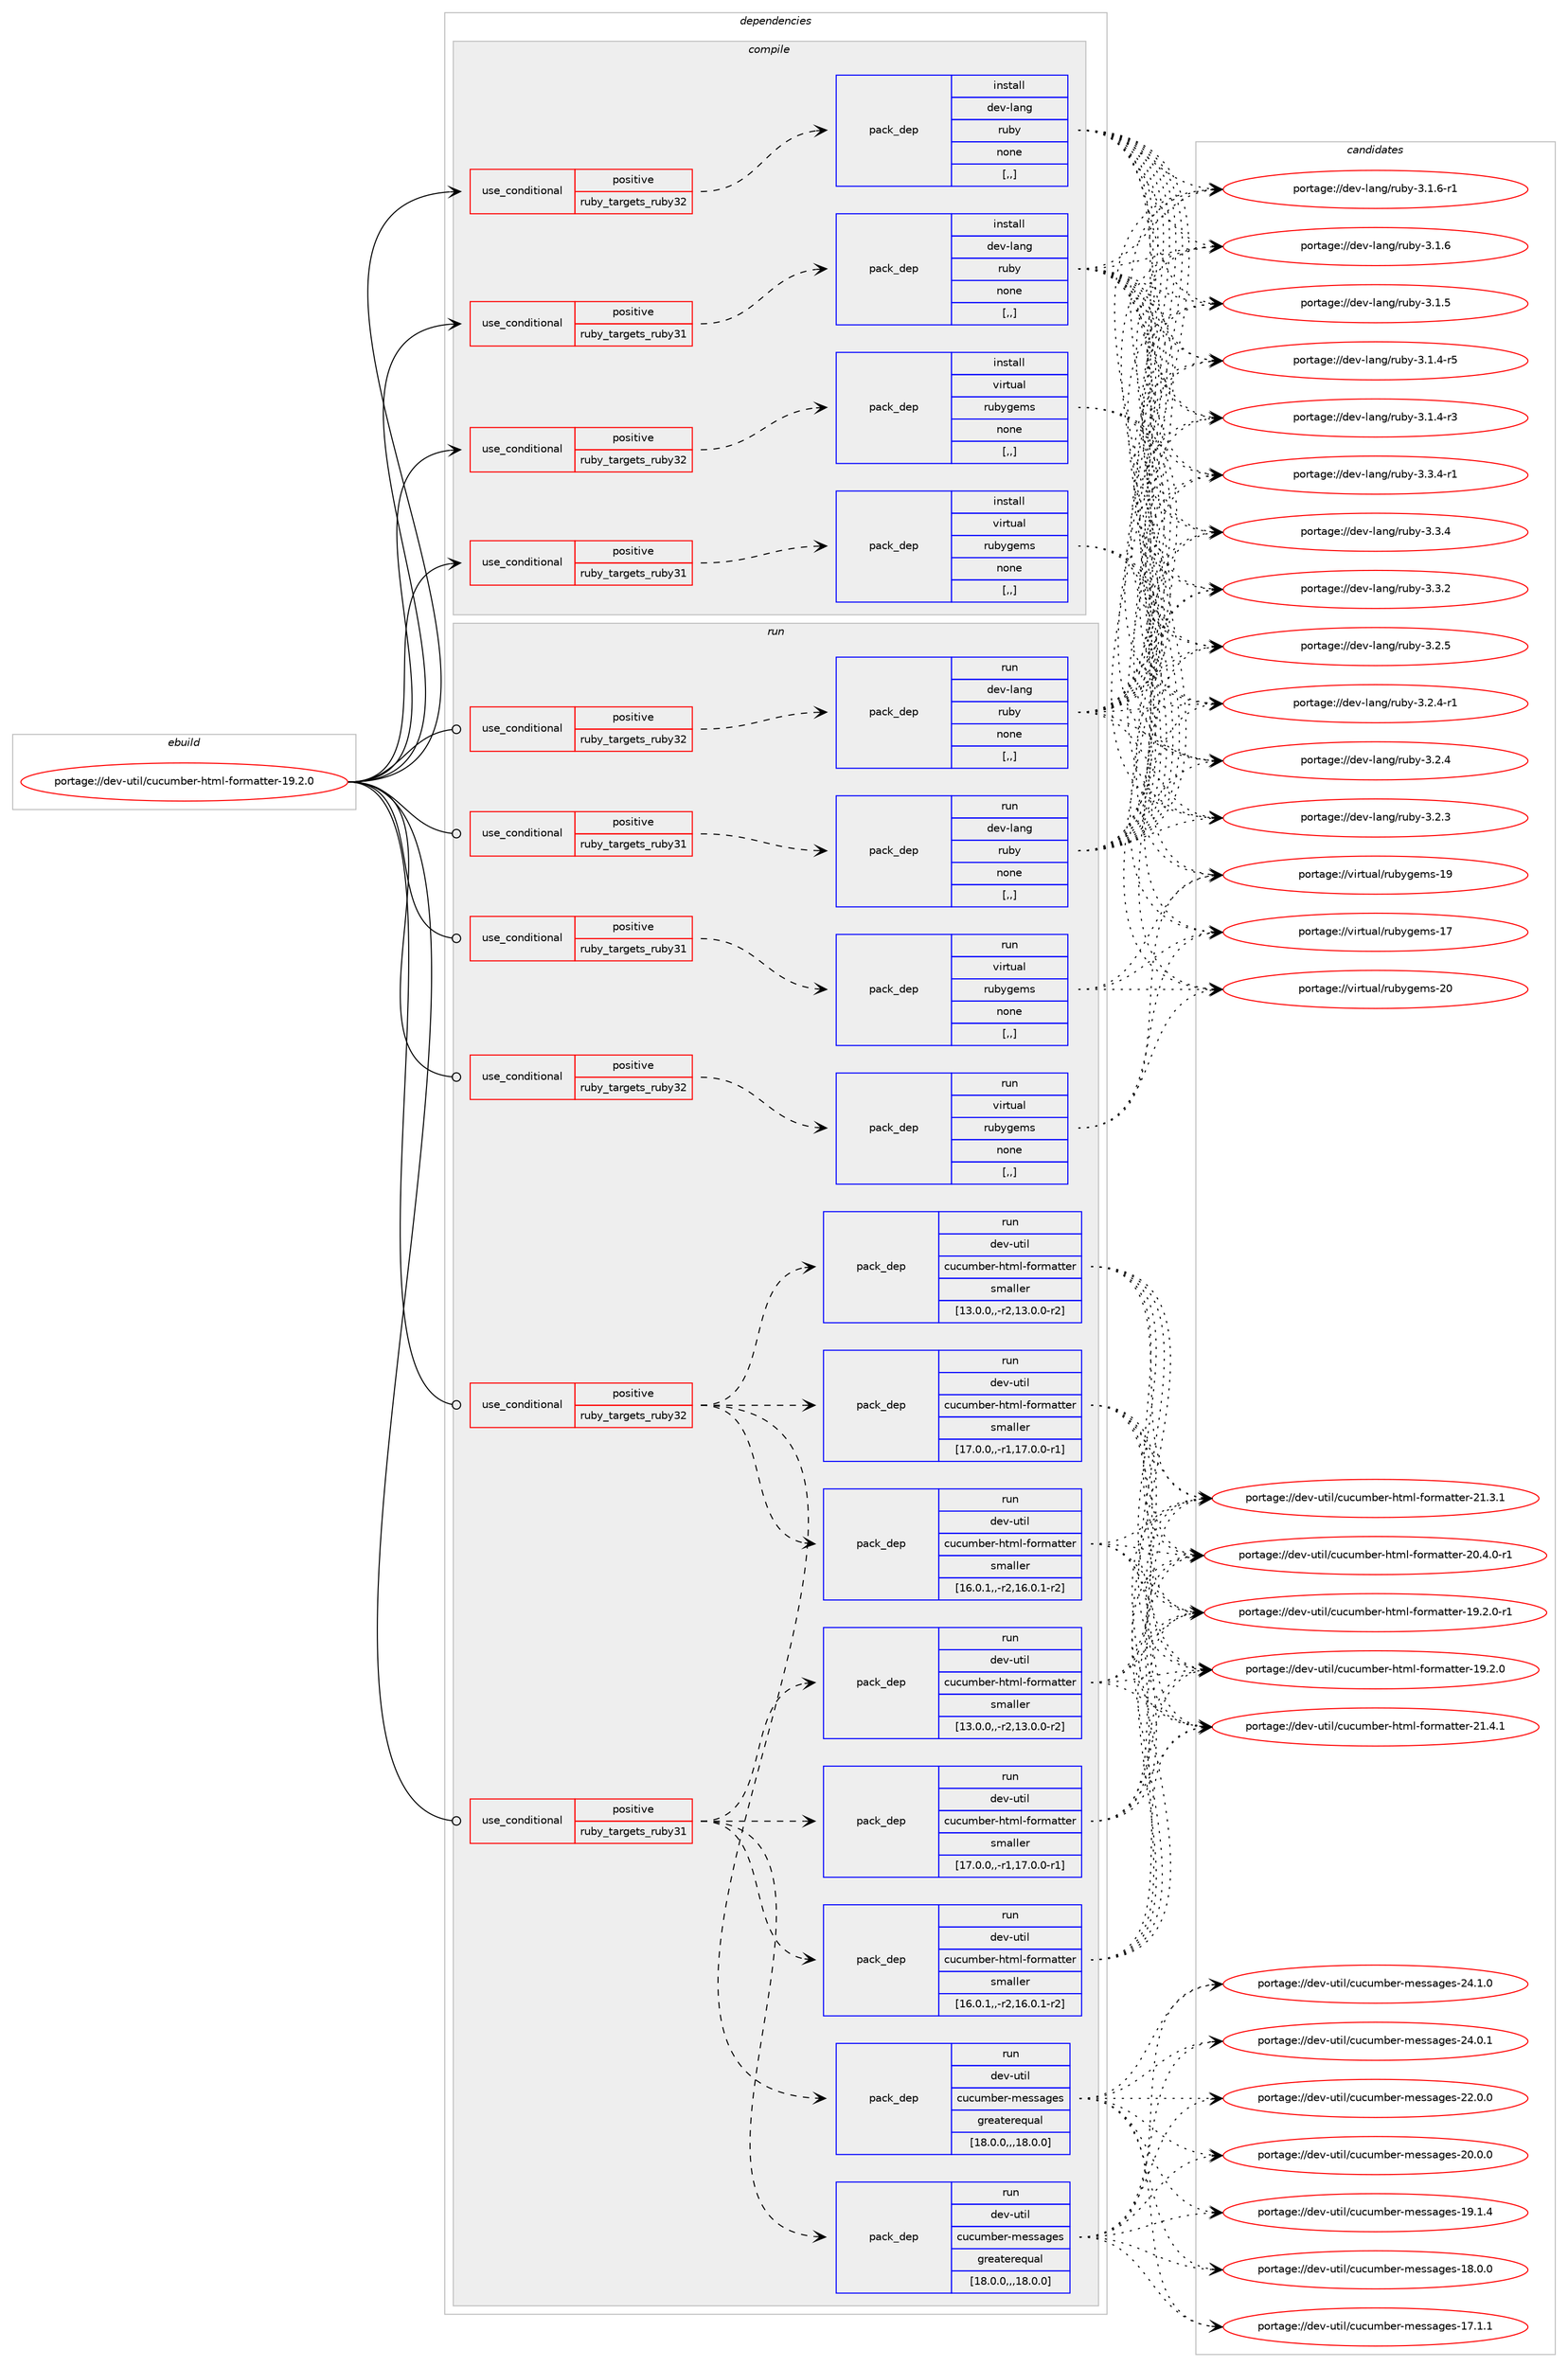 digraph prolog {

# *************
# Graph options
# *************

newrank=true;
concentrate=true;
compound=true;
graph [rankdir=LR,fontname=Helvetica,fontsize=10,ranksep=1.5];#, ranksep=2.5, nodesep=0.2];
edge  [arrowhead=vee];
node  [fontname=Helvetica,fontsize=10];

# **********
# The ebuild
# **********

subgraph cluster_leftcol {
color=gray;
label=<<i>ebuild</i>>;
id [label="portage://dev-util/cucumber-html-formatter-19.2.0", color=red, width=4, href="../dev-util/cucumber-html-formatter-19.2.0.svg"];
}

# ****************
# The dependencies
# ****************

subgraph cluster_midcol {
color=gray;
label=<<i>dependencies</i>>;
subgraph cluster_compile {
fillcolor="#eeeeee";
style=filled;
label=<<i>compile</i>>;
subgraph cond59977 {
dependency213112 [label=<<TABLE BORDER="0" CELLBORDER="1" CELLSPACING="0" CELLPADDING="4"><TR><TD ROWSPAN="3" CELLPADDING="10">use_conditional</TD></TR><TR><TD>positive</TD></TR><TR><TD>ruby_targets_ruby31</TD></TR></TABLE>>, shape=none, color=red];
subgraph pack151736 {
dependency213113 [label=<<TABLE BORDER="0" CELLBORDER="1" CELLSPACING="0" CELLPADDING="4" WIDTH="220"><TR><TD ROWSPAN="6" CELLPADDING="30">pack_dep</TD></TR><TR><TD WIDTH="110">install</TD></TR><TR><TD>dev-lang</TD></TR><TR><TD>ruby</TD></TR><TR><TD>none</TD></TR><TR><TD>[,,]</TD></TR></TABLE>>, shape=none, color=blue];
}
dependency213112:e -> dependency213113:w [weight=20,style="dashed",arrowhead="vee"];
}
id:e -> dependency213112:w [weight=20,style="solid",arrowhead="vee"];
subgraph cond59978 {
dependency213114 [label=<<TABLE BORDER="0" CELLBORDER="1" CELLSPACING="0" CELLPADDING="4"><TR><TD ROWSPAN="3" CELLPADDING="10">use_conditional</TD></TR><TR><TD>positive</TD></TR><TR><TD>ruby_targets_ruby31</TD></TR></TABLE>>, shape=none, color=red];
subgraph pack151737 {
dependency213115 [label=<<TABLE BORDER="0" CELLBORDER="1" CELLSPACING="0" CELLPADDING="4" WIDTH="220"><TR><TD ROWSPAN="6" CELLPADDING="30">pack_dep</TD></TR><TR><TD WIDTH="110">install</TD></TR><TR><TD>virtual</TD></TR><TR><TD>rubygems</TD></TR><TR><TD>none</TD></TR><TR><TD>[,,]</TD></TR></TABLE>>, shape=none, color=blue];
}
dependency213114:e -> dependency213115:w [weight=20,style="dashed",arrowhead="vee"];
}
id:e -> dependency213114:w [weight=20,style="solid",arrowhead="vee"];
subgraph cond59979 {
dependency213116 [label=<<TABLE BORDER="0" CELLBORDER="1" CELLSPACING="0" CELLPADDING="4"><TR><TD ROWSPAN="3" CELLPADDING="10">use_conditional</TD></TR><TR><TD>positive</TD></TR><TR><TD>ruby_targets_ruby32</TD></TR></TABLE>>, shape=none, color=red];
subgraph pack151738 {
dependency213117 [label=<<TABLE BORDER="0" CELLBORDER="1" CELLSPACING="0" CELLPADDING="4" WIDTH="220"><TR><TD ROWSPAN="6" CELLPADDING="30">pack_dep</TD></TR><TR><TD WIDTH="110">install</TD></TR><TR><TD>dev-lang</TD></TR><TR><TD>ruby</TD></TR><TR><TD>none</TD></TR><TR><TD>[,,]</TD></TR></TABLE>>, shape=none, color=blue];
}
dependency213116:e -> dependency213117:w [weight=20,style="dashed",arrowhead="vee"];
}
id:e -> dependency213116:w [weight=20,style="solid",arrowhead="vee"];
subgraph cond59980 {
dependency213118 [label=<<TABLE BORDER="0" CELLBORDER="1" CELLSPACING="0" CELLPADDING="4"><TR><TD ROWSPAN="3" CELLPADDING="10">use_conditional</TD></TR><TR><TD>positive</TD></TR><TR><TD>ruby_targets_ruby32</TD></TR></TABLE>>, shape=none, color=red];
subgraph pack151739 {
dependency213119 [label=<<TABLE BORDER="0" CELLBORDER="1" CELLSPACING="0" CELLPADDING="4" WIDTH="220"><TR><TD ROWSPAN="6" CELLPADDING="30">pack_dep</TD></TR><TR><TD WIDTH="110">install</TD></TR><TR><TD>virtual</TD></TR><TR><TD>rubygems</TD></TR><TR><TD>none</TD></TR><TR><TD>[,,]</TD></TR></TABLE>>, shape=none, color=blue];
}
dependency213118:e -> dependency213119:w [weight=20,style="dashed",arrowhead="vee"];
}
id:e -> dependency213118:w [weight=20,style="solid",arrowhead="vee"];
}
subgraph cluster_compileandrun {
fillcolor="#eeeeee";
style=filled;
label=<<i>compile and run</i>>;
}
subgraph cluster_run {
fillcolor="#eeeeee";
style=filled;
label=<<i>run</i>>;
subgraph cond59981 {
dependency213120 [label=<<TABLE BORDER="0" CELLBORDER="1" CELLSPACING="0" CELLPADDING="4"><TR><TD ROWSPAN="3" CELLPADDING="10">use_conditional</TD></TR><TR><TD>positive</TD></TR><TR><TD>ruby_targets_ruby31</TD></TR></TABLE>>, shape=none, color=red];
subgraph pack151740 {
dependency213121 [label=<<TABLE BORDER="0" CELLBORDER="1" CELLSPACING="0" CELLPADDING="4" WIDTH="220"><TR><TD ROWSPAN="6" CELLPADDING="30">pack_dep</TD></TR><TR><TD WIDTH="110">run</TD></TR><TR><TD>dev-lang</TD></TR><TR><TD>ruby</TD></TR><TR><TD>none</TD></TR><TR><TD>[,,]</TD></TR></TABLE>>, shape=none, color=blue];
}
dependency213120:e -> dependency213121:w [weight=20,style="dashed",arrowhead="vee"];
}
id:e -> dependency213120:w [weight=20,style="solid",arrowhead="odot"];
subgraph cond59982 {
dependency213122 [label=<<TABLE BORDER="0" CELLBORDER="1" CELLSPACING="0" CELLPADDING="4"><TR><TD ROWSPAN="3" CELLPADDING="10">use_conditional</TD></TR><TR><TD>positive</TD></TR><TR><TD>ruby_targets_ruby31</TD></TR></TABLE>>, shape=none, color=red];
subgraph pack151741 {
dependency213123 [label=<<TABLE BORDER="0" CELLBORDER="1" CELLSPACING="0" CELLPADDING="4" WIDTH="220"><TR><TD ROWSPAN="6" CELLPADDING="30">pack_dep</TD></TR><TR><TD WIDTH="110">run</TD></TR><TR><TD>dev-util</TD></TR><TR><TD>cucumber-messages</TD></TR><TR><TD>greaterequal</TD></TR><TR><TD>[18.0.0,,,18.0.0]</TD></TR></TABLE>>, shape=none, color=blue];
}
dependency213122:e -> dependency213123:w [weight=20,style="dashed",arrowhead="vee"];
subgraph pack151742 {
dependency213124 [label=<<TABLE BORDER="0" CELLBORDER="1" CELLSPACING="0" CELLPADDING="4" WIDTH="220"><TR><TD ROWSPAN="6" CELLPADDING="30">pack_dep</TD></TR><TR><TD WIDTH="110">run</TD></TR><TR><TD>dev-util</TD></TR><TR><TD>cucumber-html-formatter</TD></TR><TR><TD>smaller</TD></TR><TR><TD>[13.0.0,,-r2,13.0.0-r2]</TD></TR></TABLE>>, shape=none, color=blue];
}
dependency213122:e -> dependency213124:w [weight=20,style="dashed",arrowhead="vee"];
subgraph pack151743 {
dependency213125 [label=<<TABLE BORDER="0" CELLBORDER="1" CELLSPACING="0" CELLPADDING="4" WIDTH="220"><TR><TD ROWSPAN="6" CELLPADDING="30">pack_dep</TD></TR><TR><TD WIDTH="110">run</TD></TR><TR><TD>dev-util</TD></TR><TR><TD>cucumber-html-formatter</TD></TR><TR><TD>smaller</TD></TR><TR><TD>[16.0.1,,-r2,16.0.1-r2]</TD></TR></TABLE>>, shape=none, color=blue];
}
dependency213122:e -> dependency213125:w [weight=20,style="dashed",arrowhead="vee"];
subgraph pack151744 {
dependency213126 [label=<<TABLE BORDER="0" CELLBORDER="1" CELLSPACING="0" CELLPADDING="4" WIDTH="220"><TR><TD ROWSPAN="6" CELLPADDING="30">pack_dep</TD></TR><TR><TD WIDTH="110">run</TD></TR><TR><TD>dev-util</TD></TR><TR><TD>cucumber-html-formatter</TD></TR><TR><TD>smaller</TD></TR><TR><TD>[17.0.0,,-r1,17.0.0-r1]</TD></TR></TABLE>>, shape=none, color=blue];
}
dependency213122:e -> dependency213126:w [weight=20,style="dashed",arrowhead="vee"];
}
id:e -> dependency213122:w [weight=20,style="solid",arrowhead="odot"];
subgraph cond59983 {
dependency213127 [label=<<TABLE BORDER="0" CELLBORDER="1" CELLSPACING="0" CELLPADDING="4"><TR><TD ROWSPAN="3" CELLPADDING="10">use_conditional</TD></TR><TR><TD>positive</TD></TR><TR><TD>ruby_targets_ruby31</TD></TR></TABLE>>, shape=none, color=red];
subgraph pack151745 {
dependency213128 [label=<<TABLE BORDER="0" CELLBORDER="1" CELLSPACING="0" CELLPADDING="4" WIDTH="220"><TR><TD ROWSPAN="6" CELLPADDING="30">pack_dep</TD></TR><TR><TD WIDTH="110">run</TD></TR><TR><TD>virtual</TD></TR><TR><TD>rubygems</TD></TR><TR><TD>none</TD></TR><TR><TD>[,,]</TD></TR></TABLE>>, shape=none, color=blue];
}
dependency213127:e -> dependency213128:w [weight=20,style="dashed",arrowhead="vee"];
}
id:e -> dependency213127:w [weight=20,style="solid",arrowhead="odot"];
subgraph cond59984 {
dependency213129 [label=<<TABLE BORDER="0" CELLBORDER="1" CELLSPACING="0" CELLPADDING="4"><TR><TD ROWSPAN="3" CELLPADDING="10">use_conditional</TD></TR><TR><TD>positive</TD></TR><TR><TD>ruby_targets_ruby32</TD></TR></TABLE>>, shape=none, color=red];
subgraph pack151746 {
dependency213130 [label=<<TABLE BORDER="0" CELLBORDER="1" CELLSPACING="0" CELLPADDING="4" WIDTH="220"><TR><TD ROWSPAN="6" CELLPADDING="30">pack_dep</TD></TR><TR><TD WIDTH="110">run</TD></TR><TR><TD>dev-lang</TD></TR><TR><TD>ruby</TD></TR><TR><TD>none</TD></TR><TR><TD>[,,]</TD></TR></TABLE>>, shape=none, color=blue];
}
dependency213129:e -> dependency213130:w [weight=20,style="dashed",arrowhead="vee"];
}
id:e -> dependency213129:w [weight=20,style="solid",arrowhead="odot"];
subgraph cond59985 {
dependency213131 [label=<<TABLE BORDER="0" CELLBORDER="1" CELLSPACING="0" CELLPADDING="4"><TR><TD ROWSPAN="3" CELLPADDING="10">use_conditional</TD></TR><TR><TD>positive</TD></TR><TR><TD>ruby_targets_ruby32</TD></TR></TABLE>>, shape=none, color=red];
subgraph pack151747 {
dependency213132 [label=<<TABLE BORDER="0" CELLBORDER="1" CELLSPACING="0" CELLPADDING="4" WIDTH="220"><TR><TD ROWSPAN="6" CELLPADDING="30">pack_dep</TD></TR><TR><TD WIDTH="110">run</TD></TR><TR><TD>dev-util</TD></TR><TR><TD>cucumber-messages</TD></TR><TR><TD>greaterequal</TD></TR><TR><TD>[18.0.0,,,18.0.0]</TD></TR></TABLE>>, shape=none, color=blue];
}
dependency213131:e -> dependency213132:w [weight=20,style="dashed",arrowhead="vee"];
subgraph pack151748 {
dependency213133 [label=<<TABLE BORDER="0" CELLBORDER="1" CELLSPACING="0" CELLPADDING="4" WIDTH="220"><TR><TD ROWSPAN="6" CELLPADDING="30">pack_dep</TD></TR><TR><TD WIDTH="110">run</TD></TR><TR><TD>dev-util</TD></TR><TR><TD>cucumber-html-formatter</TD></TR><TR><TD>smaller</TD></TR><TR><TD>[13.0.0,,-r2,13.0.0-r2]</TD></TR></TABLE>>, shape=none, color=blue];
}
dependency213131:e -> dependency213133:w [weight=20,style="dashed",arrowhead="vee"];
subgraph pack151749 {
dependency213134 [label=<<TABLE BORDER="0" CELLBORDER="1" CELLSPACING="0" CELLPADDING="4" WIDTH="220"><TR><TD ROWSPAN="6" CELLPADDING="30">pack_dep</TD></TR><TR><TD WIDTH="110">run</TD></TR><TR><TD>dev-util</TD></TR><TR><TD>cucumber-html-formatter</TD></TR><TR><TD>smaller</TD></TR><TR><TD>[16.0.1,,-r2,16.0.1-r2]</TD></TR></TABLE>>, shape=none, color=blue];
}
dependency213131:e -> dependency213134:w [weight=20,style="dashed",arrowhead="vee"];
subgraph pack151750 {
dependency213135 [label=<<TABLE BORDER="0" CELLBORDER="1" CELLSPACING="0" CELLPADDING="4" WIDTH="220"><TR><TD ROWSPAN="6" CELLPADDING="30">pack_dep</TD></TR><TR><TD WIDTH="110">run</TD></TR><TR><TD>dev-util</TD></TR><TR><TD>cucumber-html-formatter</TD></TR><TR><TD>smaller</TD></TR><TR><TD>[17.0.0,,-r1,17.0.0-r1]</TD></TR></TABLE>>, shape=none, color=blue];
}
dependency213131:e -> dependency213135:w [weight=20,style="dashed",arrowhead="vee"];
}
id:e -> dependency213131:w [weight=20,style="solid",arrowhead="odot"];
subgraph cond59986 {
dependency213136 [label=<<TABLE BORDER="0" CELLBORDER="1" CELLSPACING="0" CELLPADDING="4"><TR><TD ROWSPAN="3" CELLPADDING="10">use_conditional</TD></TR><TR><TD>positive</TD></TR><TR><TD>ruby_targets_ruby32</TD></TR></TABLE>>, shape=none, color=red];
subgraph pack151751 {
dependency213137 [label=<<TABLE BORDER="0" CELLBORDER="1" CELLSPACING="0" CELLPADDING="4" WIDTH="220"><TR><TD ROWSPAN="6" CELLPADDING="30">pack_dep</TD></TR><TR><TD WIDTH="110">run</TD></TR><TR><TD>virtual</TD></TR><TR><TD>rubygems</TD></TR><TR><TD>none</TD></TR><TR><TD>[,,]</TD></TR></TABLE>>, shape=none, color=blue];
}
dependency213136:e -> dependency213137:w [weight=20,style="dashed",arrowhead="vee"];
}
id:e -> dependency213136:w [weight=20,style="solid",arrowhead="odot"];
}
}

# **************
# The candidates
# **************

subgraph cluster_choices {
rank=same;
color=gray;
label=<<i>candidates</i>>;

subgraph choice151736 {
color=black;
nodesep=1;
choice100101118451089711010347114117981214551465146524511449 [label="portage://dev-lang/ruby-3.3.4-r1", color=red, width=4,href="../dev-lang/ruby-3.3.4-r1.svg"];
choice10010111845108971101034711411798121455146514652 [label="portage://dev-lang/ruby-3.3.4", color=red, width=4,href="../dev-lang/ruby-3.3.4.svg"];
choice10010111845108971101034711411798121455146514650 [label="portage://dev-lang/ruby-3.3.2", color=red, width=4,href="../dev-lang/ruby-3.3.2.svg"];
choice10010111845108971101034711411798121455146504653 [label="portage://dev-lang/ruby-3.2.5", color=red, width=4,href="../dev-lang/ruby-3.2.5.svg"];
choice100101118451089711010347114117981214551465046524511449 [label="portage://dev-lang/ruby-3.2.4-r1", color=red, width=4,href="../dev-lang/ruby-3.2.4-r1.svg"];
choice10010111845108971101034711411798121455146504652 [label="portage://dev-lang/ruby-3.2.4", color=red, width=4,href="../dev-lang/ruby-3.2.4.svg"];
choice10010111845108971101034711411798121455146504651 [label="portage://dev-lang/ruby-3.2.3", color=red, width=4,href="../dev-lang/ruby-3.2.3.svg"];
choice100101118451089711010347114117981214551464946544511449 [label="portage://dev-lang/ruby-3.1.6-r1", color=red, width=4,href="../dev-lang/ruby-3.1.6-r1.svg"];
choice10010111845108971101034711411798121455146494654 [label="portage://dev-lang/ruby-3.1.6", color=red, width=4,href="../dev-lang/ruby-3.1.6.svg"];
choice10010111845108971101034711411798121455146494653 [label="portage://dev-lang/ruby-3.1.5", color=red, width=4,href="../dev-lang/ruby-3.1.5.svg"];
choice100101118451089711010347114117981214551464946524511453 [label="portage://dev-lang/ruby-3.1.4-r5", color=red, width=4,href="../dev-lang/ruby-3.1.4-r5.svg"];
choice100101118451089711010347114117981214551464946524511451 [label="portage://dev-lang/ruby-3.1.4-r3", color=red, width=4,href="../dev-lang/ruby-3.1.4-r3.svg"];
dependency213113:e -> choice100101118451089711010347114117981214551465146524511449:w [style=dotted,weight="100"];
dependency213113:e -> choice10010111845108971101034711411798121455146514652:w [style=dotted,weight="100"];
dependency213113:e -> choice10010111845108971101034711411798121455146514650:w [style=dotted,weight="100"];
dependency213113:e -> choice10010111845108971101034711411798121455146504653:w [style=dotted,weight="100"];
dependency213113:e -> choice100101118451089711010347114117981214551465046524511449:w [style=dotted,weight="100"];
dependency213113:e -> choice10010111845108971101034711411798121455146504652:w [style=dotted,weight="100"];
dependency213113:e -> choice10010111845108971101034711411798121455146504651:w [style=dotted,weight="100"];
dependency213113:e -> choice100101118451089711010347114117981214551464946544511449:w [style=dotted,weight="100"];
dependency213113:e -> choice10010111845108971101034711411798121455146494654:w [style=dotted,weight="100"];
dependency213113:e -> choice10010111845108971101034711411798121455146494653:w [style=dotted,weight="100"];
dependency213113:e -> choice100101118451089711010347114117981214551464946524511453:w [style=dotted,weight="100"];
dependency213113:e -> choice100101118451089711010347114117981214551464946524511451:w [style=dotted,weight="100"];
}
subgraph choice151737 {
color=black;
nodesep=1;
choice118105114116117971084711411798121103101109115455048 [label="portage://virtual/rubygems-20", color=red, width=4,href="../virtual/rubygems-20.svg"];
choice118105114116117971084711411798121103101109115454957 [label="portage://virtual/rubygems-19", color=red, width=4,href="../virtual/rubygems-19.svg"];
choice118105114116117971084711411798121103101109115454955 [label="portage://virtual/rubygems-17", color=red, width=4,href="../virtual/rubygems-17.svg"];
dependency213115:e -> choice118105114116117971084711411798121103101109115455048:w [style=dotted,weight="100"];
dependency213115:e -> choice118105114116117971084711411798121103101109115454957:w [style=dotted,weight="100"];
dependency213115:e -> choice118105114116117971084711411798121103101109115454955:w [style=dotted,weight="100"];
}
subgraph choice151738 {
color=black;
nodesep=1;
choice100101118451089711010347114117981214551465146524511449 [label="portage://dev-lang/ruby-3.3.4-r1", color=red, width=4,href="../dev-lang/ruby-3.3.4-r1.svg"];
choice10010111845108971101034711411798121455146514652 [label="portage://dev-lang/ruby-3.3.4", color=red, width=4,href="../dev-lang/ruby-3.3.4.svg"];
choice10010111845108971101034711411798121455146514650 [label="portage://dev-lang/ruby-3.3.2", color=red, width=4,href="../dev-lang/ruby-3.3.2.svg"];
choice10010111845108971101034711411798121455146504653 [label="portage://dev-lang/ruby-3.2.5", color=red, width=4,href="../dev-lang/ruby-3.2.5.svg"];
choice100101118451089711010347114117981214551465046524511449 [label="portage://dev-lang/ruby-3.2.4-r1", color=red, width=4,href="../dev-lang/ruby-3.2.4-r1.svg"];
choice10010111845108971101034711411798121455146504652 [label="portage://dev-lang/ruby-3.2.4", color=red, width=4,href="../dev-lang/ruby-3.2.4.svg"];
choice10010111845108971101034711411798121455146504651 [label="portage://dev-lang/ruby-3.2.3", color=red, width=4,href="../dev-lang/ruby-3.2.3.svg"];
choice100101118451089711010347114117981214551464946544511449 [label="portage://dev-lang/ruby-3.1.6-r1", color=red, width=4,href="../dev-lang/ruby-3.1.6-r1.svg"];
choice10010111845108971101034711411798121455146494654 [label="portage://dev-lang/ruby-3.1.6", color=red, width=4,href="../dev-lang/ruby-3.1.6.svg"];
choice10010111845108971101034711411798121455146494653 [label="portage://dev-lang/ruby-3.1.5", color=red, width=4,href="../dev-lang/ruby-3.1.5.svg"];
choice100101118451089711010347114117981214551464946524511453 [label="portage://dev-lang/ruby-3.1.4-r5", color=red, width=4,href="../dev-lang/ruby-3.1.4-r5.svg"];
choice100101118451089711010347114117981214551464946524511451 [label="portage://dev-lang/ruby-3.1.4-r3", color=red, width=4,href="../dev-lang/ruby-3.1.4-r3.svg"];
dependency213117:e -> choice100101118451089711010347114117981214551465146524511449:w [style=dotted,weight="100"];
dependency213117:e -> choice10010111845108971101034711411798121455146514652:w [style=dotted,weight="100"];
dependency213117:e -> choice10010111845108971101034711411798121455146514650:w [style=dotted,weight="100"];
dependency213117:e -> choice10010111845108971101034711411798121455146504653:w [style=dotted,weight="100"];
dependency213117:e -> choice100101118451089711010347114117981214551465046524511449:w [style=dotted,weight="100"];
dependency213117:e -> choice10010111845108971101034711411798121455146504652:w [style=dotted,weight="100"];
dependency213117:e -> choice10010111845108971101034711411798121455146504651:w [style=dotted,weight="100"];
dependency213117:e -> choice100101118451089711010347114117981214551464946544511449:w [style=dotted,weight="100"];
dependency213117:e -> choice10010111845108971101034711411798121455146494654:w [style=dotted,weight="100"];
dependency213117:e -> choice10010111845108971101034711411798121455146494653:w [style=dotted,weight="100"];
dependency213117:e -> choice100101118451089711010347114117981214551464946524511453:w [style=dotted,weight="100"];
dependency213117:e -> choice100101118451089711010347114117981214551464946524511451:w [style=dotted,weight="100"];
}
subgraph choice151739 {
color=black;
nodesep=1;
choice118105114116117971084711411798121103101109115455048 [label="portage://virtual/rubygems-20", color=red, width=4,href="../virtual/rubygems-20.svg"];
choice118105114116117971084711411798121103101109115454957 [label="portage://virtual/rubygems-19", color=red, width=4,href="../virtual/rubygems-19.svg"];
choice118105114116117971084711411798121103101109115454955 [label="portage://virtual/rubygems-17", color=red, width=4,href="../virtual/rubygems-17.svg"];
dependency213119:e -> choice118105114116117971084711411798121103101109115455048:w [style=dotted,weight="100"];
dependency213119:e -> choice118105114116117971084711411798121103101109115454957:w [style=dotted,weight="100"];
dependency213119:e -> choice118105114116117971084711411798121103101109115454955:w [style=dotted,weight="100"];
}
subgraph choice151740 {
color=black;
nodesep=1;
choice100101118451089711010347114117981214551465146524511449 [label="portage://dev-lang/ruby-3.3.4-r1", color=red, width=4,href="../dev-lang/ruby-3.3.4-r1.svg"];
choice10010111845108971101034711411798121455146514652 [label="portage://dev-lang/ruby-3.3.4", color=red, width=4,href="../dev-lang/ruby-3.3.4.svg"];
choice10010111845108971101034711411798121455146514650 [label="portage://dev-lang/ruby-3.3.2", color=red, width=4,href="../dev-lang/ruby-3.3.2.svg"];
choice10010111845108971101034711411798121455146504653 [label="portage://dev-lang/ruby-3.2.5", color=red, width=4,href="../dev-lang/ruby-3.2.5.svg"];
choice100101118451089711010347114117981214551465046524511449 [label="portage://dev-lang/ruby-3.2.4-r1", color=red, width=4,href="../dev-lang/ruby-3.2.4-r1.svg"];
choice10010111845108971101034711411798121455146504652 [label="portage://dev-lang/ruby-3.2.4", color=red, width=4,href="../dev-lang/ruby-3.2.4.svg"];
choice10010111845108971101034711411798121455146504651 [label="portage://dev-lang/ruby-3.2.3", color=red, width=4,href="../dev-lang/ruby-3.2.3.svg"];
choice100101118451089711010347114117981214551464946544511449 [label="portage://dev-lang/ruby-3.1.6-r1", color=red, width=4,href="../dev-lang/ruby-3.1.6-r1.svg"];
choice10010111845108971101034711411798121455146494654 [label="portage://dev-lang/ruby-3.1.6", color=red, width=4,href="../dev-lang/ruby-3.1.6.svg"];
choice10010111845108971101034711411798121455146494653 [label="portage://dev-lang/ruby-3.1.5", color=red, width=4,href="../dev-lang/ruby-3.1.5.svg"];
choice100101118451089711010347114117981214551464946524511453 [label="portage://dev-lang/ruby-3.1.4-r5", color=red, width=4,href="../dev-lang/ruby-3.1.4-r5.svg"];
choice100101118451089711010347114117981214551464946524511451 [label="portage://dev-lang/ruby-3.1.4-r3", color=red, width=4,href="../dev-lang/ruby-3.1.4-r3.svg"];
dependency213121:e -> choice100101118451089711010347114117981214551465146524511449:w [style=dotted,weight="100"];
dependency213121:e -> choice10010111845108971101034711411798121455146514652:w [style=dotted,weight="100"];
dependency213121:e -> choice10010111845108971101034711411798121455146514650:w [style=dotted,weight="100"];
dependency213121:e -> choice10010111845108971101034711411798121455146504653:w [style=dotted,weight="100"];
dependency213121:e -> choice100101118451089711010347114117981214551465046524511449:w [style=dotted,weight="100"];
dependency213121:e -> choice10010111845108971101034711411798121455146504652:w [style=dotted,weight="100"];
dependency213121:e -> choice10010111845108971101034711411798121455146504651:w [style=dotted,weight="100"];
dependency213121:e -> choice100101118451089711010347114117981214551464946544511449:w [style=dotted,weight="100"];
dependency213121:e -> choice10010111845108971101034711411798121455146494654:w [style=dotted,weight="100"];
dependency213121:e -> choice10010111845108971101034711411798121455146494653:w [style=dotted,weight="100"];
dependency213121:e -> choice100101118451089711010347114117981214551464946524511453:w [style=dotted,weight="100"];
dependency213121:e -> choice100101118451089711010347114117981214551464946524511451:w [style=dotted,weight="100"];
}
subgraph choice151741 {
color=black;
nodesep=1;
choice1001011184511711610510847991179911710998101114451091011151159710310111545505246494648 [label="portage://dev-util/cucumber-messages-24.1.0", color=red, width=4,href="../dev-util/cucumber-messages-24.1.0.svg"];
choice1001011184511711610510847991179911710998101114451091011151159710310111545505246484649 [label="portage://dev-util/cucumber-messages-24.0.1", color=red, width=4,href="../dev-util/cucumber-messages-24.0.1.svg"];
choice1001011184511711610510847991179911710998101114451091011151159710310111545505046484648 [label="portage://dev-util/cucumber-messages-22.0.0", color=red, width=4,href="../dev-util/cucumber-messages-22.0.0.svg"];
choice1001011184511711610510847991179911710998101114451091011151159710310111545504846484648 [label="portage://dev-util/cucumber-messages-20.0.0", color=red, width=4,href="../dev-util/cucumber-messages-20.0.0.svg"];
choice1001011184511711610510847991179911710998101114451091011151159710310111545495746494652 [label="portage://dev-util/cucumber-messages-19.1.4", color=red, width=4,href="../dev-util/cucumber-messages-19.1.4.svg"];
choice1001011184511711610510847991179911710998101114451091011151159710310111545495646484648 [label="portage://dev-util/cucumber-messages-18.0.0", color=red, width=4,href="../dev-util/cucumber-messages-18.0.0.svg"];
choice1001011184511711610510847991179911710998101114451091011151159710310111545495546494649 [label="portage://dev-util/cucumber-messages-17.1.1", color=red, width=4,href="../dev-util/cucumber-messages-17.1.1.svg"];
dependency213123:e -> choice1001011184511711610510847991179911710998101114451091011151159710310111545505246494648:w [style=dotted,weight="100"];
dependency213123:e -> choice1001011184511711610510847991179911710998101114451091011151159710310111545505246484649:w [style=dotted,weight="100"];
dependency213123:e -> choice1001011184511711610510847991179911710998101114451091011151159710310111545505046484648:w [style=dotted,weight="100"];
dependency213123:e -> choice1001011184511711610510847991179911710998101114451091011151159710310111545504846484648:w [style=dotted,weight="100"];
dependency213123:e -> choice1001011184511711610510847991179911710998101114451091011151159710310111545495746494652:w [style=dotted,weight="100"];
dependency213123:e -> choice1001011184511711610510847991179911710998101114451091011151159710310111545495646484648:w [style=dotted,weight="100"];
dependency213123:e -> choice1001011184511711610510847991179911710998101114451091011151159710310111545495546494649:w [style=dotted,weight="100"];
}
subgraph choice151742 {
color=black;
nodesep=1;
choice100101118451171161051084799117991171099810111445104116109108451021111141099711611610111445504946524649 [label="portage://dev-util/cucumber-html-formatter-21.4.1", color=red, width=4,href="../dev-util/cucumber-html-formatter-21.4.1.svg"];
choice100101118451171161051084799117991171099810111445104116109108451021111141099711611610111445504946514649 [label="portage://dev-util/cucumber-html-formatter-21.3.1", color=red, width=4,href="../dev-util/cucumber-html-formatter-21.3.1.svg"];
choice1001011184511711610510847991179911710998101114451041161091084510211111410997116116101114455048465246484511449 [label="portage://dev-util/cucumber-html-formatter-20.4.0-r1", color=red, width=4,href="../dev-util/cucumber-html-formatter-20.4.0-r1.svg"];
choice1001011184511711610510847991179911710998101114451041161091084510211111410997116116101114454957465046484511449 [label="portage://dev-util/cucumber-html-formatter-19.2.0-r1", color=red, width=4,href="../dev-util/cucumber-html-formatter-19.2.0-r1.svg"];
choice100101118451171161051084799117991171099810111445104116109108451021111141099711611610111445495746504648 [label="portage://dev-util/cucumber-html-formatter-19.2.0", color=red, width=4,href="../dev-util/cucumber-html-formatter-19.2.0.svg"];
dependency213124:e -> choice100101118451171161051084799117991171099810111445104116109108451021111141099711611610111445504946524649:w [style=dotted,weight="100"];
dependency213124:e -> choice100101118451171161051084799117991171099810111445104116109108451021111141099711611610111445504946514649:w [style=dotted,weight="100"];
dependency213124:e -> choice1001011184511711610510847991179911710998101114451041161091084510211111410997116116101114455048465246484511449:w [style=dotted,weight="100"];
dependency213124:e -> choice1001011184511711610510847991179911710998101114451041161091084510211111410997116116101114454957465046484511449:w [style=dotted,weight="100"];
dependency213124:e -> choice100101118451171161051084799117991171099810111445104116109108451021111141099711611610111445495746504648:w [style=dotted,weight="100"];
}
subgraph choice151743 {
color=black;
nodesep=1;
choice100101118451171161051084799117991171099810111445104116109108451021111141099711611610111445504946524649 [label="portage://dev-util/cucumber-html-formatter-21.4.1", color=red, width=4,href="../dev-util/cucumber-html-formatter-21.4.1.svg"];
choice100101118451171161051084799117991171099810111445104116109108451021111141099711611610111445504946514649 [label="portage://dev-util/cucumber-html-formatter-21.3.1", color=red, width=4,href="../dev-util/cucumber-html-formatter-21.3.1.svg"];
choice1001011184511711610510847991179911710998101114451041161091084510211111410997116116101114455048465246484511449 [label="portage://dev-util/cucumber-html-formatter-20.4.0-r1", color=red, width=4,href="../dev-util/cucumber-html-formatter-20.4.0-r1.svg"];
choice1001011184511711610510847991179911710998101114451041161091084510211111410997116116101114454957465046484511449 [label="portage://dev-util/cucumber-html-formatter-19.2.0-r1", color=red, width=4,href="../dev-util/cucumber-html-formatter-19.2.0-r1.svg"];
choice100101118451171161051084799117991171099810111445104116109108451021111141099711611610111445495746504648 [label="portage://dev-util/cucumber-html-formatter-19.2.0", color=red, width=4,href="../dev-util/cucumber-html-formatter-19.2.0.svg"];
dependency213125:e -> choice100101118451171161051084799117991171099810111445104116109108451021111141099711611610111445504946524649:w [style=dotted,weight="100"];
dependency213125:e -> choice100101118451171161051084799117991171099810111445104116109108451021111141099711611610111445504946514649:w [style=dotted,weight="100"];
dependency213125:e -> choice1001011184511711610510847991179911710998101114451041161091084510211111410997116116101114455048465246484511449:w [style=dotted,weight="100"];
dependency213125:e -> choice1001011184511711610510847991179911710998101114451041161091084510211111410997116116101114454957465046484511449:w [style=dotted,weight="100"];
dependency213125:e -> choice100101118451171161051084799117991171099810111445104116109108451021111141099711611610111445495746504648:w [style=dotted,weight="100"];
}
subgraph choice151744 {
color=black;
nodesep=1;
choice100101118451171161051084799117991171099810111445104116109108451021111141099711611610111445504946524649 [label="portage://dev-util/cucumber-html-formatter-21.4.1", color=red, width=4,href="../dev-util/cucumber-html-formatter-21.4.1.svg"];
choice100101118451171161051084799117991171099810111445104116109108451021111141099711611610111445504946514649 [label="portage://dev-util/cucumber-html-formatter-21.3.1", color=red, width=4,href="../dev-util/cucumber-html-formatter-21.3.1.svg"];
choice1001011184511711610510847991179911710998101114451041161091084510211111410997116116101114455048465246484511449 [label="portage://dev-util/cucumber-html-formatter-20.4.0-r1", color=red, width=4,href="../dev-util/cucumber-html-formatter-20.4.0-r1.svg"];
choice1001011184511711610510847991179911710998101114451041161091084510211111410997116116101114454957465046484511449 [label="portage://dev-util/cucumber-html-formatter-19.2.0-r1", color=red, width=4,href="../dev-util/cucumber-html-formatter-19.2.0-r1.svg"];
choice100101118451171161051084799117991171099810111445104116109108451021111141099711611610111445495746504648 [label="portage://dev-util/cucumber-html-formatter-19.2.0", color=red, width=4,href="../dev-util/cucumber-html-formatter-19.2.0.svg"];
dependency213126:e -> choice100101118451171161051084799117991171099810111445104116109108451021111141099711611610111445504946524649:w [style=dotted,weight="100"];
dependency213126:e -> choice100101118451171161051084799117991171099810111445104116109108451021111141099711611610111445504946514649:w [style=dotted,weight="100"];
dependency213126:e -> choice1001011184511711610510847991179911710998101114451041161091084510211111410997116116101114455048465246484511449:w [style=dotted,weight="100"];
dependency213126:e -> choice1001011184511711610510847991179911710998101114451041161091084510211111410997116116101114454957465046484511449:w [style=dotted,weight="100"];
dependency213126:e -> choice100101118451171161051084799117991171099810111445104116109108451021111141099711611610111445495746504648:w [style=dotted,weight="100"];
}
subgraph choice151745 {
color=black;
nodesep=1;
choice118105114116117971084711411798121103101109115455048 [label="portage://virtual/rubygems-20", color=red, width=4,href="../virtual/rubygems-20.svg"];
choice118105114116117971084711411798121103101109115454957 [label="portage://virtual/rubygems-19", color=red, width=4,href="../virtual/rubygems-19.svg"];
choice118105114116117971084711411798121103101109115454955 [label="portage://virtual/rubygems-17", color=red, width=4,href="../virtual/rubygems-17.svg"];
dependency213128:e -> choice118105114116117971084711411798121103101109115455048:w [style=dotted,weight="100"];
dependency213128:e -> choice118105114116117971084711411798121103101109115454957:w [style=dotted,weight="100"];
dependency213128:e -> choice118105114116117971084711411798121103101109115454955:w [style=dotted,weight="100"];
}
subgraph choice151746 {
color=black;
nodesep=1;
choice100101118451089711010347114117981214551465146524511449 [label="portage://dev-lang/ruby-3.3.4-r1", color=red, width=4,href="../dev-lang/ruby-3.3.4-r1.svg"];
choice10010111845108971101034711411798121455146514652 [label="portage://dev-lang/ruby-3.3.4", color=red, width=4,href="../dev-lang/ruby-3.3.4.svg"];
choice10010111845108971101034711411798121455146514650 [label="portage://dev-lang/ruby-3.3.2", color=red, width=4,href="../dev-lang/ruby-3.3.2.svg"];
choice10010111845108971101034711411798121455146504653 [label="portage://dev-lang/ruby-3.2.5", color=red, width=4,href="../dev-lang/ruby-3.2.5.svg"];
choice100101118451089711010347114117981214551465046524511449 [label="portage://dev-lang/ruby-3.2.4-r1", color=red, width=4,href="../dev-lang/ruby-3.2.4-r1.svg"];
choice10010111845108971101034711411798121455146504652 [label="portage://dev-lang/ruby-3.2.4", color=red, width=4,href="../dev-lang/ruby-3.2.4.svg"];
choice10010111845108971101034711411798121455146504651 [label="portage://dev-lang/ruby-3.2.3", color=red, width=4,href="../dev-lang/ruby-3.2.3.svg"];
choice100101118451089711010347114117981214551464946544511449 [label="portage://dev-lang/ruby-3.1.6-r1", color=red, width=4,href="../dev-lang/ruby-3.1.6-r1.svg"];
choice10010111845108971101034711411798121455146494654 [label="portage://dev-lang/ruby-3.1.6", color=red, width=4,href="../dev-lang/ruby-3.1.6.svg"];
choice10010111845108971101034711411798121455146494653 [label="portage://dev-lang/ruby-3.1.5", color=red, width=4,href="../dev-lang/ruby-3.1.5.svg"];
choice100101118451089711010347114117981214551464946524511453 [label="portage://dev-lang/ruby-3.1.4-r5", color=red, width=4,href="../dev-lang/ruby-3.1.4-r5.svg"];
choice100101118451089711010347114117981214551464946524511451 [label="portage://dev-lang/ruby-3.1.4-r3", color=red, width=4,href="../dev-lang/ruby-3.1.4-r3.svg"];
dependency213130:e -> choice100101118451089711010347114117981214551465146524511449:w [style=dotted,weight="100"];
dependency213130:e -> choice10010111845108971101034711411798121455146514652:w [style=dotted,weight="100"];
dependency213130:e -> choice10010111845108971101034711411798121455146514650:w [style=dotted,weight="100"];
dependency213130:e -> choice10010111845108971101034711411798121455146504653:w [style=dotted,weight="100"];
dependency213130:e -> choice100101118451089711010347114117981214551465046524511449:w [style=dotted,weight="100"];
dependency213130:e -> choice10010111845108971101034711411798121455146504652:w [style=dotted,weight="100"];
dependency213130:e -> choice10010111845108971101034711411798121455146504651:w [style=dotted,weight="100"];
dependency213130:e -> choice100101118451089711010347114117981214551464946544511449:w [style=dotted,weight="100"];
dependency213130:e -> choice10010111845108971101034711411798121455146494654:w [style=dotted,weight="100"];
dependency213130:e -> choice10010111845108971101034711411798121455146494653:w [style=dotted,weight="100"];
dependency213130:e -> choice100101118451089711010347114117981214551464946524511453:w [style=dotted,weight="100"];
dependency213130:e -> choice100101118451089711010347114117981214551464946524511451:w [style=dotted,weight="100"];
}
subgraph choice151747 {
color=black;
nodesep=1;
choice1001011184511711610510847991179911710998101114451091011151159710310111545505246494648 [label="portage://dev-util/cucumber-messages-24.1.0", color=red, width=4,href="../dev-util/cucumber-messages-24.1.0.svg"];
choice1001011184511711610510847991179911710998101114451091011151159710310111545505246484649 [label="portage://dev-util/cucumber-messages-24.0.1", color=red, width=4,href="../dev-util/cucumber-messages-24.0.1.svg"];
choice1001011184511711610510847991179911710998101114451091011151159710310111545505046484648 [label="portage://dev-util/cucumber-messages-22.0.0", color=red, width=4,href="../dev-util/cucumber-messages-22.0.0.svg"];
choice1001011184511711610510847991179911710998101114451091011151159710310111545504846484648 [label="portage://dev-util/cucumber-messages-20.0.0", color=red, width=4,href="../dev-util/cucumber-messages-20.0.0.svg"];
choice1001011184511711610510847991179911710998101114451091011151159710310111545495746494652 [label="portage://dev-util/cucumber-messages-19.1.4", color=red, width=4,href="../dev-util/cucumber-messages-19.1.4.svg"];
choice1001011184511711610510847991179911710998101114451091011151159710310111545495646484648 [label="portage://dev-util/cucumber-messages-18.0.0", color=red, width=4,href="../dev-util/cucumber-messages-18.0.0.svg"];
choice1001011184511711610510847991179911710998101114451091011151159710310111545495546494649 [label="portage://dev-util/cucumber-messages-17.1.1", color=red, width=4,href="../dev-util/cucumber-messages-17.1.1.svg"];
dependency213132:e -> choice1001011184511711610510847991179911710998101114451091011151159710310111545505246494648:w [style=dotted,weight="100"];
dependency213132:e -> choice1001011184511711610510847991179911710998101114451091011151159710310111545505246484649:w [style=dotted,weight="100"];
dependency213132:e -> choice1001011184511711610510847991179911710998101114451091011151159710310111545505046484648:w [style=dotted,weight="100"];
dependency213132:e -> choice1001011184511711610510847991179911710998101114451091011151159710310111545504846484648:w [style=dotted,weight="100"];
dependency213132:e -> choice1001011184511711610510847991179911710998101114451091011151159710310111545495746494652:w [style=dotted,weight="100"];
dependency213132:e -> choice1001011184511711610510847991179911710998101114451091011151159710310111545495646484648:w [style=dotted,weight="100"];
dependency213132:e -> choice1001011184511711610510847991179911710998101114451091011151159710310111545495546494649:w [style=dotted,weight="100"];
}
subgraph choice151748 {
color=black;
nodesep=1;
choice100101118451171161051084799117991171099810111445104116109108451021111141099711611610111445504946524649 [label="portage://dev-util/cucumber-html-formatter-21.4.1", color=red, width=4,href="../dev-util/cucumber-html-formatter-21.4.1.svg"];
choice100101118451171161051084799117991171099810111445104116109108451021111141099711611610111445504946514649 [label="portage://dev-util/cucumber-html-formatter-21.3.1", color=red, width=4,href="../dev-util/cucumber-html-formatter-21.3.1.svg"];
choice1001011184511711610510847991179911710998101114451041161091084510211111410997116116101114455048465246484511449 [label="portage://dev-util/cucumber-html-formatter-20.4.0-r1", color=red, width=4,href="../dev-util/cucumber-html-formatter-20.4.0-r1.svg"];
choice1001011184511711610510847991179911710998101114451041161091084510211111410997116116101114454957465046484511449 [label="portage://dev-util/cucumber-html-formatter-19.2.0-r1", color=red, width=4,href="../dev-util/cucumber-html-formatter-19.2.0-r1.svg"];
choice100101118451171161051084799117991171099810111445104116109108451021111141099711611610111445495746504648 [label="portage://dev-util/cucumber-html-formatter-19.2.0", color=red, width=4,href="../dev-util/cucumber-html-formatter-19.2.0.svg"];
dependency213133:e -> choice100101118451171161051084799117991171099810111445104116109108451021111141099711611610111445504946524649:w [style=dotted,weight="100"];
dependency213133:e -> choice100101118451171161051084799117991171099810111445104116109108451021111141099711611610111445504946514649:w [style=dotted,weight="100"];
dependency213133:e -> choice1001011184511711610510847991179911710998101114451041161091084510211111410997116116101114455048465246484511449:w [style=dotted,weight="100"];
dependency213133:e -> choice1001011184511711610510847991179911710998101114451041161091084510211111410997116116101114454957465046484511449:w [style=dotted,weight="100"];
dependency213133:e -> choice100101118451171161051084799117991171099810111445104116109108451021111141099711611610111445495746504648:w [style=dotted,weight="100"];
}
subgraph choice151749 {
color=black;
nodesep=1;
choice100101118451171161051084799117991171099810111445104116109108451021111141099711611610111445504946524649 [label="portage://dev-util/cucumber-html-formatter-21.4.1", color=red, width=4,href="../dev-util/cucumber-html-formatter-21.4.1.svg"];
choice100101118451171161051084799117991171099810111445104116109108451021111141099711611610111445504946514649 [label="portage://dev-util/cucumber-html-formatter-21.3.1", color=red, width=4,href="../dev-util/cucumber-html-formatter-21.3.1.svg"];
choice1001011184511711610510847991179911710998101114451041161091084510211111410997116116101114455048465246484511449 [label="portage://dev-util/cucumber-html-formatter-20.4.0-r1", color=red, width=4,href="../dev-util/cucumber-html-formatter-20.4.0-r1.svg"];
choice1001011184511711610510847991179911710998101114451041161091084510211111410997116116101114454957465046484511449 [label="portage://dev-util/cucumber-html-formatter-19.2.0-r1", color=red, width=4,href="../dev-util/cucumber-html-formatter-19.2.0-r1.svg"];
choice100101118451171161051084799117991171099810111445104116109108451021111141099711611610111445495746504648 [label="portage://dev-util/cucumber-html-formatter-19.2.0", color=red, width=4,href="../dev-util/cucumber-html-formatter-19.2.0.svg"];
dependency213134:e -> choice100101118451171161051084799117991171099810111445104116109108451021111141099711611610111445504946524649:w [style=dotted,weight="100"];
dependency213134:e -> choice100101118451171161051084799117991171099810111445104116109108451021111141099711611610111445504946514649:w [style=dotted,weight="100"];
dependency213134:e -> choice1001011184511711610510847991179911710998101114451041161091084510211111410997116116101114455048465246484511449:w [style=dotted,weight="100"];
dependency213134:e -> choice1001011184511711610510847991179911710998101114451041161091084510211111410997116116101114454957465046484511449:w [style=dotted,weight="100"];
dependency213134:e -> choice100101118451171161051084799117991171099810111445104116109108451021111141099711611610111445495746504648:w [style=dotted,weight="100"];
}
subgraph choice151750 {
color=black;
nodesep=1;
choice100101118451171161051084799117991171099810111445104116109108451021111141099711611610111445504946524649 [label="portage://dev-util/cucumber-html-formatter-21.4.1", color=red, width=4,href="../dev-util/cucumber-html-formatter-21.4.1.svg"];
choice100101118451171161051084799117991171099810111445104116109108451021111141099711611610111445504946514649 [label="portage://dev-util/cucumber-html-formatter-21.3.1", color=red, width=4,href="../dev-util/cucumber-html-formatter-21.3.1.svg"];
choice1001011184511711610510847991179911710998101114451041161091084510211111410997116116101114455048465246484511449 [label="portage://dev-util/cucumber-html-formatter-20.4.0-r1", color=red, width=4,href="../dev-util/cucumber-html-formatter-20.4.0-r1.svg"];
choice1001011184511711610510847991179911710998101114451041161091084510211111410997116116101114454957465046484511449 [label="portage://dev-util/cucumber-html-formatter-19.2.0-r1", color=red, width=4,href="../dev-util/cucumber-html-formatter-19.2.0-r1.svg"];
choice100101118451171161051084799117991171099810111445104116109108451021111141099711611610111445495746504648 [label="portage://dev-util/cucumber-html-formatter-19.2.0", color=red, width=4,href="../dev-util/cucumber-html-formatter-19.2.0.svg"];
dependency213135:e -> choice100101118451171161051084799117991171099810111445104116109108451021111141099711611610111445504946524649:w [style=dotted,weight="100"];
dependency213135:e -> choice100101118451171161051084799117991171099810111445104116109108451021111141099711611610111445504946514649:w [style=dotted,weight="100"];
dependency213135:e -> choice1001011184511711610510847991179911710998101114451041161091084510211111410997116116101114455048465246484511449:w [style=dotted,weight="100"];
dependency213135:e -> choice1001011184511711610510847991179911710998101114451041161091084510211111410997116116101114454957465046484511449:w [style=dotted,weight="100"];
dependency213135:e -> choice100101118451171161051084799117991171099810111445104116109108451021111141099711611610111445495746504648:w [style=dotted,weight="100"];
}
subgraph choice151751 {
color=black;
nodesep=1;
choice118105114116117971084711411798121103101109115455048 [label="portage://virtual/rubygems-20", color=red, width=4,href="../virtual/rubygems-20.svg"];
choice118105114116117971084711411798121103101109115454957 [label="portage://virtual/rubygems-19", color=red, width=4,href="../virtual/rubygems-19.svg"];
choice118105114116117971084711411798121103101109115454955 [label="portage://virtual/rubygems-17", color=red, width=4,href="../virtual/rubygems-17.svg"];
dependency213137:e -> choice118105114116117971084711411798121103101109115455048:w [style=dotted,weight="100"];
dependency213137:e -> choice118105114116117971084711411798121103101109115454957:w [style=dotted,weight="100"];
dependency213137:e -> choice118105114116117971084711411798121103101109115454955:w [style=dotted,weight="100"];
}
}

}
